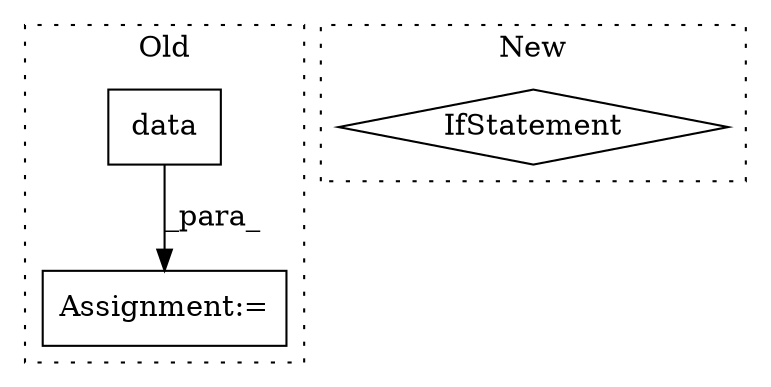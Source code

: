 digraph G {
subgraph cluster0 {
1 [label="data" a="32" s="2897" l="6" shape="box"];
3 [label="Assignment:=" a="7" s="2876" l="1" shape="box"];
label = "Old";
style="dotted";
}
subgraph cluster1 {
2 [label="IfStatement" a="25" s="2448,2457" l="4,2" shape="diamond"];
label = "New";
style="dotted";
}
1 -> 3 [label="_para_"];
}